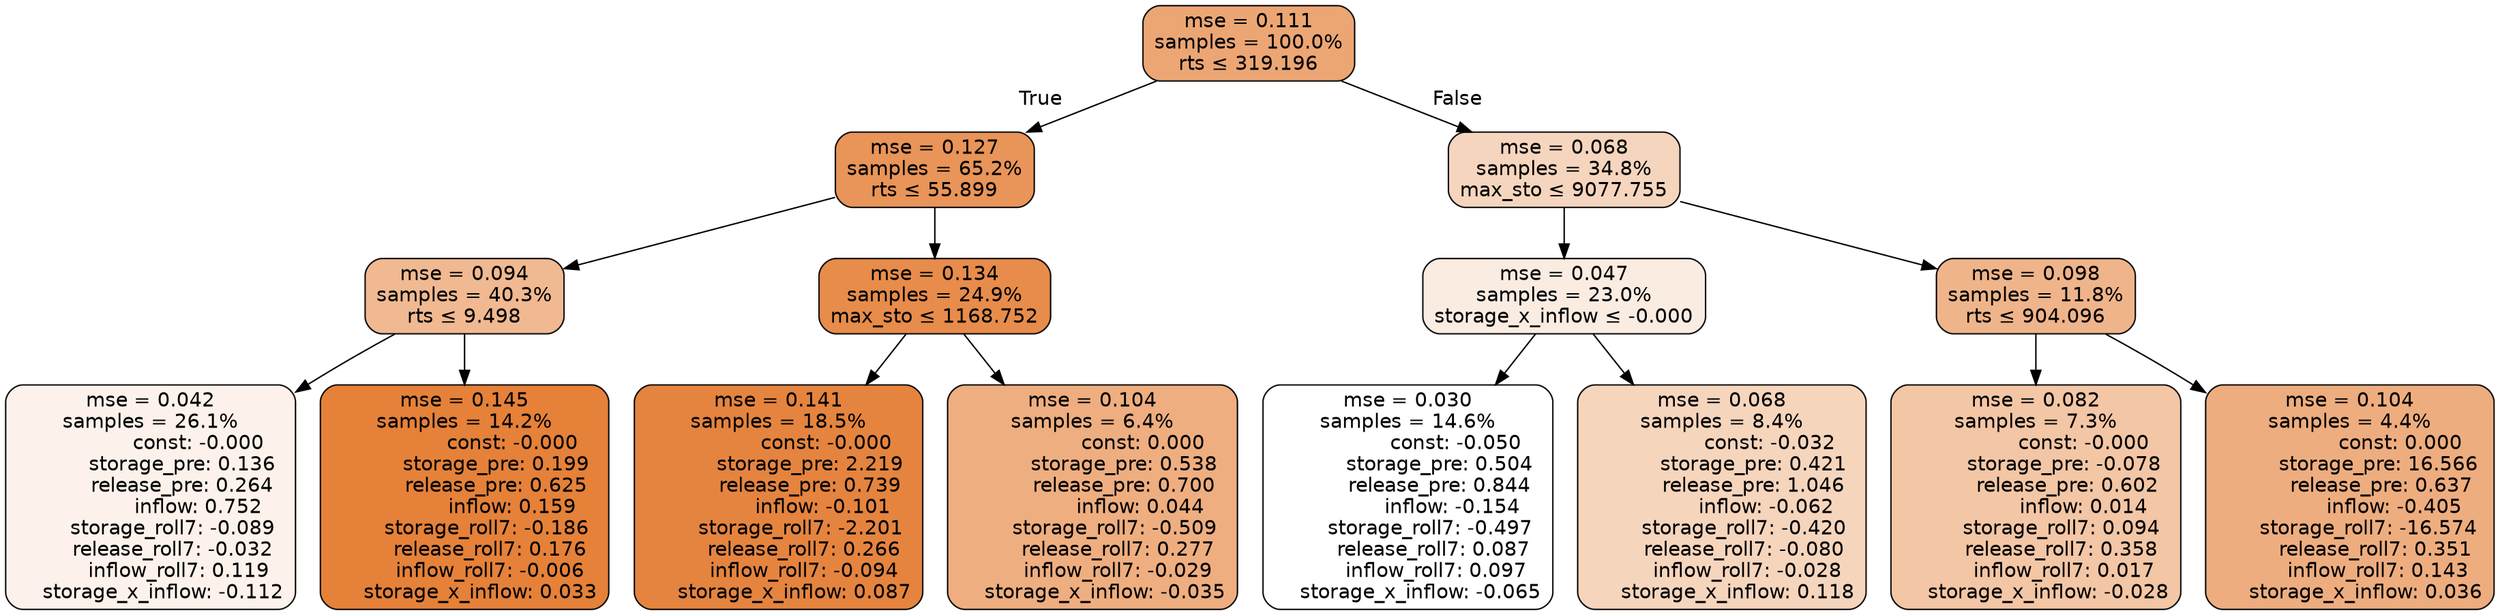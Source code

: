 digraph tree {
bgcolor="transparent"
node [shape=rectangle, style="filled, rounded", color="black", fontname=helvetica] ;
edge [fontname=helvetica] ;
	"0" [label="mse = 0.111
samples = 100.0%
rts &le; 319.196", fillcolor="#eca674"]
	"1" [label="mse = 0.127
samples = 65.2%
rts &le; 55.899", fillcolor="#e99458"]
	"2" [label="mse = 0.094
samples = 40.3%
rts &le; 9.498", fillcolor="#f0b991"]
	"3" [label="mse = 0.042
samples = 26.1%
               const: -0.000
          storage_pre: 0.136
          release_pre: 0.264
               inflow: 0.752
       storage_roll7: -0.089
       release_roll7: -0.032
         inflow_roll7: 0.119
    storage_x_inflow: -0.112", fillcolor="#fcf2eb"]
	"4" [label="mse = 0.145
samples = 14.2%
               const: -0.000
          storage_pre: 0.199
          release_pre: 0.625
               inflow: 0.159
       storage_roll7: -0.186
        release_roll7: 0.176
        inflow_roll7: -0.006
     storage_x_inflow: 0.033", fillcolor="#e58139"]
	"5" [label="mse = 0.134
samples = 24.9%
max_sto &le; 1168.752", fillcolor="#e78c4b"]
	"6" [label="mse = 0.141
samples = 18.5%
               const: -0.000
          storage_pre: 2.219
          release_pre: 0.739
              inflow: -0.101
       storage_roll7: -2.201
        release_roll7: 0.266
        inflow_roll7: -0.094
     storage_x_inflow: 0.087", fillcolor="#e5843f"]
	"7" [label="mse = 0.104
samples = 6.4%
                const: 0.000
          storage_pre: 0.538
          release_pre: 0.700
               inflow: 0.044
       storage_roll7: -0.509
        release_roll7: 0.277
        inflow_roll7: -0.029
    storage_x_inflow: -0.035", fillcolor="#eeae80"]
	"8" [label="mse = 0.068
samples = 34.8%
max_sto &le; 9077.755", fillcolor="#f6d5be"]
	"9" [label="mse = 0.047
samples = 23.0%
storage_x_inflow &le; -0.000", fillcolor="#fbece2"]
	"10" [label="mse = 0.030
samples = 14.6%
               const: -0.050
          storage_pre: 0.504
          release_pre: 0.844
              inflow: -0.154
       storage_roll7: -0.497
        release_roll7: 0.087
         inflow_roll7: 0.097
    storage_x_inflow: -0.065", fillcolor="#ffffff"]
	"11" [label="mse = 0.068
samples = 8.4%
               const: -0.032
          storage_pre: 0.421
          release_pre: 1.046
              inflow: -0.062
       storage_roll7: -0.420
       release_roll7: -0.080
        inflow_roll7: -0.028
     storage_x_inflow: 0.118", fillcolor="#f6d5bd"]
	"12" [label="mse = 0.098
samples = 11.8%
rts &le; 904.096", fillcolor="#efb48a"]
	"13" [label="mse = 0.082
samples = 7.3%
               const: -0.000
         storage_pre: -0.078
          release_pre: 0.602
               inflow: 0.014
        storage_roll7: 0.094
        release_roll7: 0.358
         inflow_roll7: 0.017
    storage_x_inflow: -0.028", fillcolor="#f3c6a5"]
	"14" [label="mse = 0.104
samples = 4.4%
                const: 0.000
         storage_pre: 16.566
          release_pre: 0.637
              inflow: -0.405
      storage_roll7: -16.574
        release_roll7: 0.351
         inflow_roll7: 0.143
     storage_x_inflow: 0.036", fillcolor="#eead7f"]

	"0" -> "1" [labeldistance=2.5, labelangle=45, headlabel="True"]
	"1" -> "2"
	"2" -> "3"
	"2" -> "4"
	"1" -> "5"
	"5" -> "6"
	"5" -> "7"
	"0" -> "8" [labeldistance=2.5, labelangle=-45, headlabel="False"]
	"8" -> "9"
	"9" -> "10"
	"9" -> "11"
	"8" -> "12"
	"12" -> "13"
	"12" -> "14"
}